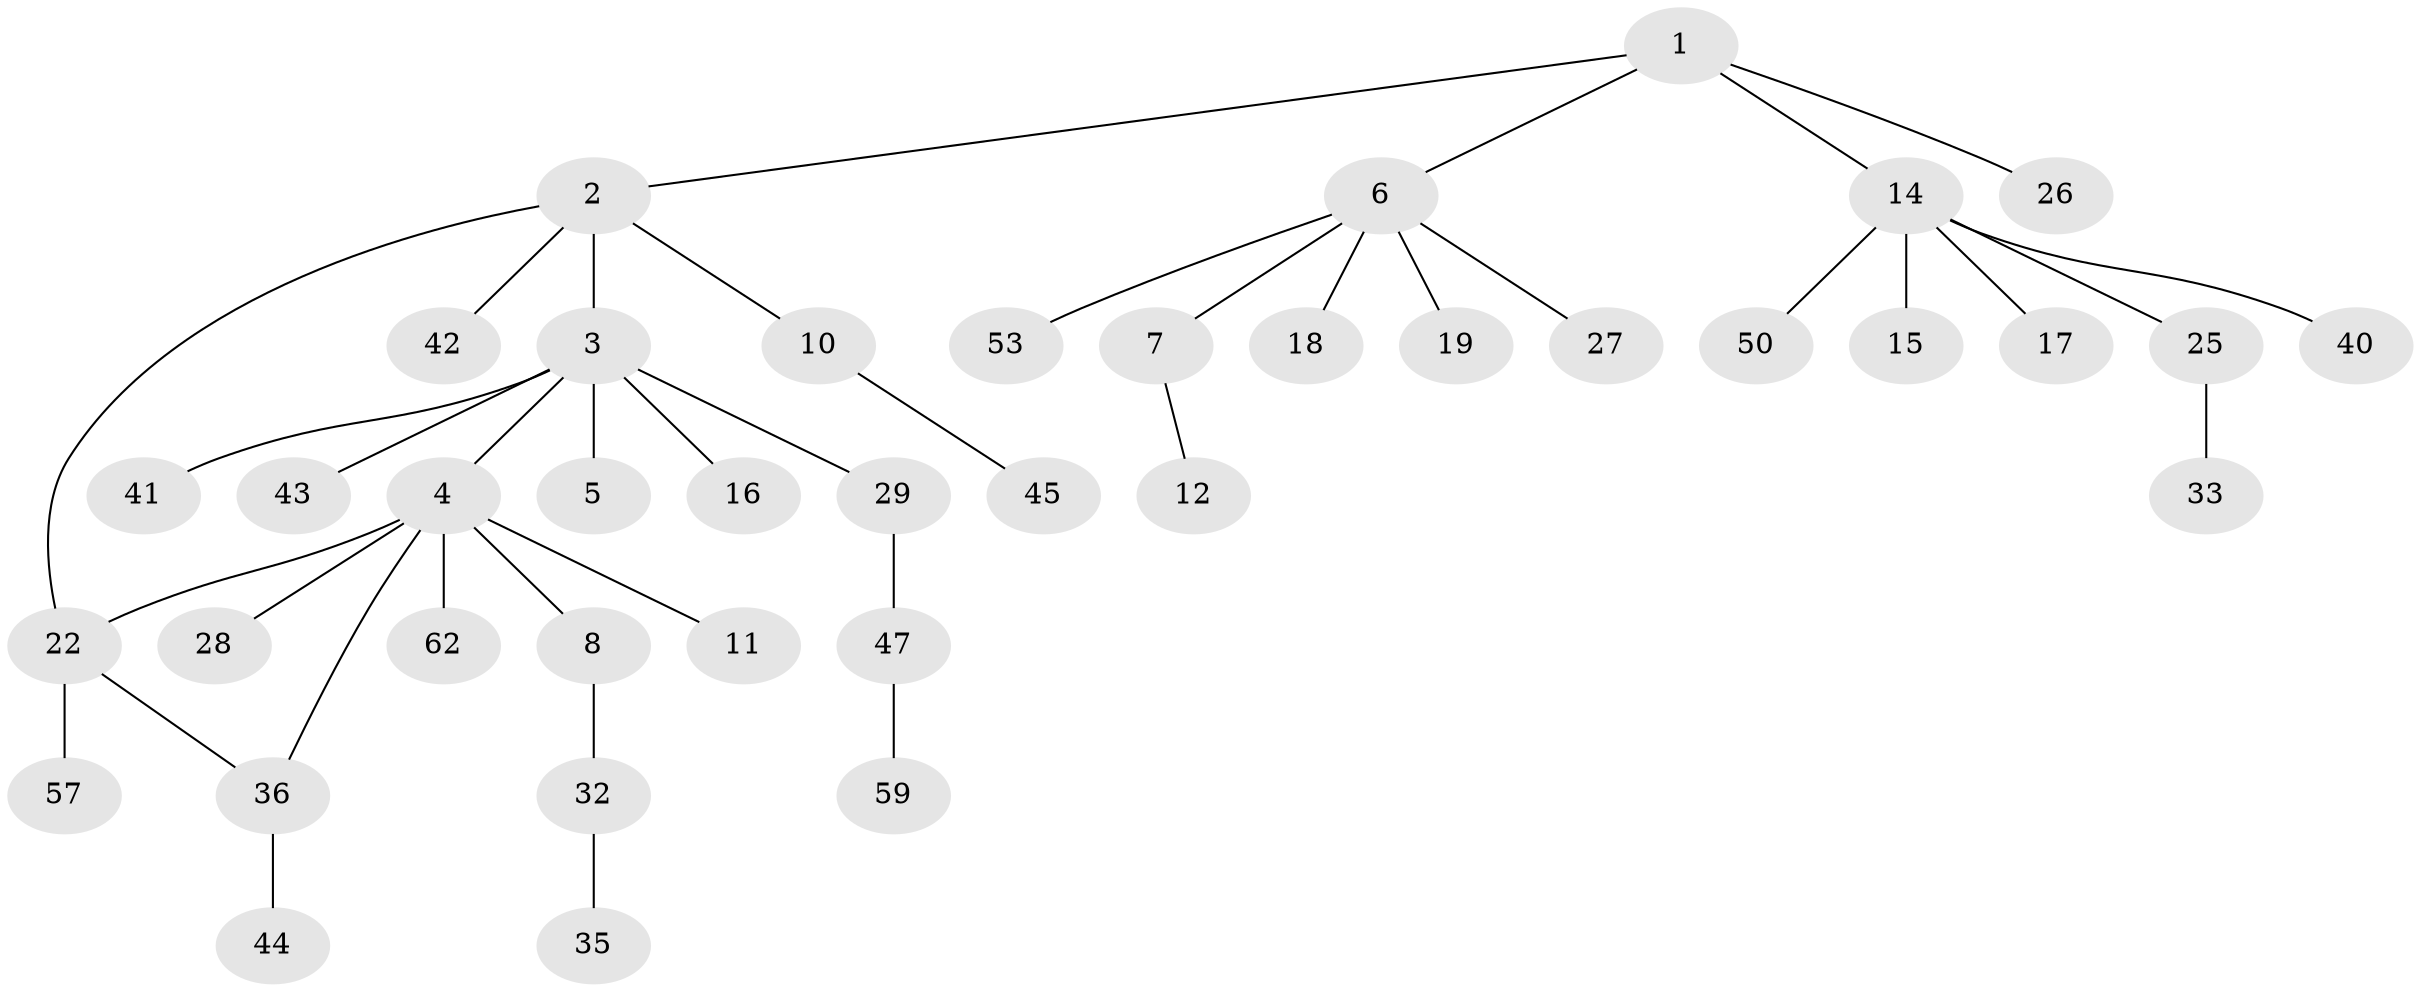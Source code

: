 // original degree distribution, {4: 0.015873015873015872, 6: 0.047619047619047616, 7: 0.031746031746031744, 2: 0.2698412698412698, 3: 0.14285714285714285, 1: 0.49206349206349204}
// Generated by graph-tools (version 1.1) at 2025/11/02/27/25 16:11:11]
// undirected, 39 vertices, 40 edges
graph export_dot {
graph [start="1"]
  node [color=gray90,style=filled];
  1 [super="+9"];
  2 [super="+55"];
  3 [super="+20"];
  4 [super="+23"];
  5 [super="+48"];
  6 [super="+34"];
  7 [super="+13"];
  8;
  10 [super="+46"];
  11;
  12 [super="+60"];
  14 [super="+21"];
  15 [super="+37"];
  16 [super="+30"];
  17 [super="+31"];
  18 [super="+51"];
  19;
  22 [super="+24"];
  25 [super="+38"];
  26 [super="+63"];
  27 [super="+58"];
  28;
  29;
  32 [super="+54"];
  33;
  35;
  36 [super="+39"];
  40;
  41 [super="+52"];
  42;
  43;
  44;
  45;
  47 [super="+49"];
  50 [super="+56"];
  53 [super="+61"];
  57;
  59;
  62;
  1 -- 2;
  1 -- 6;
  1 -- 26;
  1 -- 14;
  2 -- 3;
  2 -- 10;
  2 -- 22;
  2 -- 42;
  3 -- 4;
  3 -- 5;
  3 -- 16;
  3 -- 29;
  3 -- 43;
  3 -- 41;
  4 -- 8;
  4 -- 11;
  4 -- 28;
  4 -- 62;
  4 -- 22;
  4 -- 36;
  6 -- 7;
  6 -- 18;
  6 -- 19;
  6 -- 27;
  6 -- 53;
  7 -- 12;
  8 -- 32;
  10 -- 45;
  14 -- 15;
  14 -- 17;
  14 -- 25;
  14 -- 40;
  14 -- 50;
  22 -- 57;
  22 -- 36;
  25 -- 33;
  29 -- 47;
  32 -- 35;
  36 -- 44;
  47 -- 59;
}
